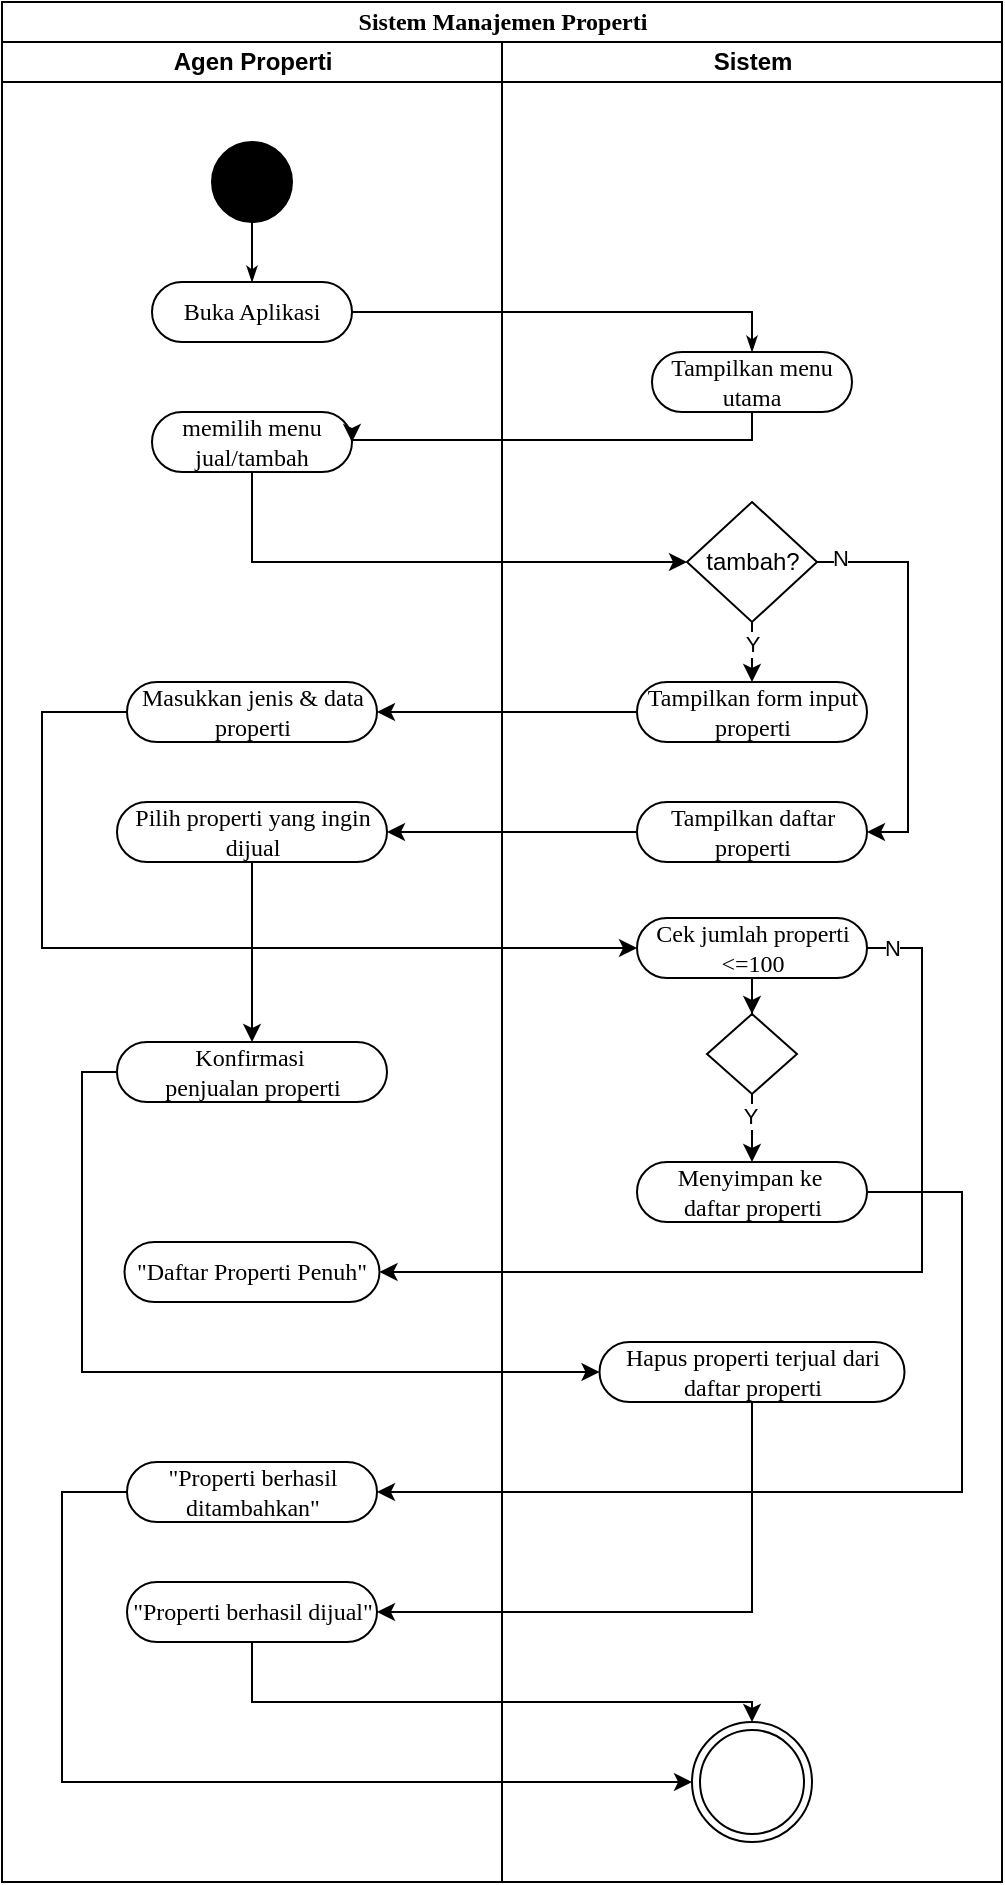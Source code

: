 <mxfile version="28.2.8">
  <diagram name="Page-1" id="0783ab3e-0a74-02c8-0abd-f7b4e66b4bec">
    <mxGraphModel dx="1482" dy="1168" grid="1" gridSize="10" guides="1" tooltips="1" connect="1" arrows="1" fold="1" page="1" pageScale="1" pageWidth="850" pageHeight="1100" background="none" math="0" shadow="0">
      <root>
        <mxCell id="0" />
        <mxCell id="1" parent="0" />
        <mxCell id="1c1d494c118603dd-1" value="Sistem Manajemen Properti" style="swimlane;html=1;childLayout=stackLayout;startSize=20;rounded=0;shadow=0;comic=0;labelBackgroundColor=none;strokeWidth=1;fontFamily=Verdana;fontSize=12;align=center;" parent="1" vertex="1">
          <mxGeometry x="40" y="30" width="500" height="940" as="geometry" />
        </mxCell>
        <mxCell id="1c1d494c118603dd-2" value="Agen Properti" style="swimlane;html=1;startSize=20;" parent="1c1d494c118603dd-1" vertex="1">
          <mxGeometry y="20" width="250" height="920" as="geometry" />
        </mxCell>
        <mxCell id="1c1d494c118603dd-6" value="memilih menu jual/tambah" style="rounded=1;whiteSpace=wrap;html=1;shadow=0;comic=0;labelBackgroundColor=none;strokeWidth=1;fontFamily=Verdana;fontSize=12;align=center;arcSize=50;" parent="1c1d494c118603dd-2" vertex="1">
          <mxGeometry x="75" y="185" width="100" height="30" as="geometry" />
        </mxCell>
        <mxCell id="60571a20871a0731-8" value="Buka Aplikasi" style="rounded=1;whiteSpace=wrap;html=1;shadow=0;comic=0;labelBackgroundColor=none;strokeWidth=1;fontFamily=Verdana;fontSize=12;align=center;arcSize=50;" parent="1c1d494c118603dd-2" vertex="1">
          <mxGeometry x="75" y="120" width="100" height="30" as="geometry" />
        </mxCell>
        <mxCell id="SfRz5qBFP8YcI-cKMZ4R-9" value="Masukkan jenis &amp;amp; data properti" style="rounded=1;whiteSpace=wrap;html=1;shadow=0;comic=0;labelBackgroundColor=none;strokeWidth=1;fontFamily=Verdana;fontSize=12;align=center;arcSize=50;" vertex="1" parent="1c1d494c118603dd-2">
          <mxGeometry x="62.5" y="320" width="125" height="30" as="geometry" />
        </mxCell>
        <mxCell id="60571a20871a0731-4" value="" style="ellipse;whiteSpace=wrap;html=1;rounded=0;shadow=0;comic=0;labelBackgroundColor=none;strokeWidth=1;fillColor=#000000;fontFamily=Verdana;fontSize=12;align=center;" parent="1c1d494c118603dd-2" vertex="1">
          <mxGeometry x="105" y="50" width="40" height="40" as="geometry" />
        </mxCell>
        <mxCell id="1c1d494c118603dd-27" style="edgeStyle=orthogonalEdgeStyle;rounded=0;html=1;labelBackgroundColor=none;startArrow=none;startFill=0;startSize=5;endArrow=classicThin;endFill=1;endSize=5;jettySize=auto;orthogonalLoop=1;strokeWidth=1;fontFamily=Verdana;fontSize=12" parent="1c1d494c118603dd-2" source="60571a20871a0731-4" target="60571a20871a0731-8" edge="1">
          <mxGeometry relative="1" as="geometry" />
        </mxCell>
        <mxCell id="SfRz5qBFP8YcI-cKMZ4R-28" style="edgeStyle=orthogonalEdgeStyle;rounded=0;orthogonalLoop=1;jettySize=auto;html=1;entryX=0.5;entryY=0;entryDx=0;entryDy=0;" edge="1" parent="1c1d494c118603dd-2" source="SfRz5qBFP8YcI-cKMZ4R-19" target="SfRz5qBFP8YcI-cKMZ4R-26">
          <mxGeometry relative="1" as="geometry" />
        </mxCell>
        <mxCell id="SfRz5qBFP8YcI-cKMZ4R-19" value="Pilih properti yang ingin dijual" style="rounded=1;whiteSpace=wrap;html=1;shadow=0;comic=0;labelBackgroundColor=none;strokeWidth=1;fontFamily=Verdana;fontSize=12;align=center;arcSize=50;" vertex="1" parent="1c1d494c118603dd-2">
          <mxGeometry x="57.5" y="380" width="135" height="30" as="geometry" />
        </mxCell>
        <mxCell id="SfRz5qBFP8YcI-cKMZ4R-26" value="Konfirmasi&amp;nbsp;&lt;div&gt;penjualan properti&lt;/div&gt;" style="rounded=1;whiteSpace=wrap;html=1;shadow=0;comic=0;labelBackgroundColor=none;strokeWidth=1;fontFamily=Verdana;fontSize=12;align=center;arcSize=50;" vertex="1" parent="1c1d494c118603dd-2">
          <mxGeometry x="57.5" y="500" width="135" height="30" as="geometry" />
        </mxCell>
        <mxCell id="SfRz5qBFP8YcI-cKMZ4R-33" value="&quot;Daftar Properti Penuh&quot;" style="rounded=1;whiteSpace=wrap;html=1;shadow=0;comic=0;labelBackgroundColor=none;strokeWidth=1;fontFamily=Verdana;fontSize=12;align=center;arcSize=50;" vertex="1" parent="1c1d494c118603dd-2">
          <mxGeometry x="61.25" y="600" width="127.5" height="30" as="geometry" />
        </mxCell>
        <mxCell id="SfRz5qBFP8YcI-cKMZ4R-49" value="&quot;Properti berhasil ditambahkan&quot;" style="rounded=1;whiteSpace=wrap;html=1;shadow=0;comic=0;labelBackgroundColor=none;strokeWidth=1;fontFamily=Verdana;fontSize=12;align=center;arcSize=50;" vertex="1" parent="1c1d494c118603dd-2">
          <mxGeometry x="62.5" y="710" width="125" height="30" as="geometry" />
        </mxCell>
        <mxCell id="SfRz5qBFP8YcI-cKMZ4R-50" value="&quot;Properti berhasil dijual&quot;" style="rounded=1;whiteSpace=wrap;html=1;shadow=0;comic=0;labelBackgroundColor=none;strokeWidth=1;fontFamily=Verdana;fontSize=12;align=center;arcSize=50;" vertex="1" parent="1c1d494c118603dd-2">
          <mxGeometry x="62.5" y="770" width="125" height="30" as="geometry" />
        </mxCell>
        <mxCell id="1c1d494c118603dd-3" value="Sistem" style="swimlane;html=1;startSize=20;" parent="1c1d494c118603dd-1" vertex="1">
          <mxGeometry x="250" y="20" width="250" height="920" as="geometry" />
        </mxCell>
        <mxCell id="SfRz5qBFP8YcI-cKMZ4R-2" value="Tampilkan menu utama" style="rounded=1;whiteSpace=wrap;html=1;shadow=0;comic=0;labelBackgroundColor=none;strokeWidth=1;fontFamily=Verdana;fontSize=12;align=center;arcSize=50;" vertex="1" parent="1c1d494c118603dd-3">
          <mxGeometry x="75" y="155" width="100" height="30" as="geometry" />
        </mxCell>
        <mxCell id="SfRz5qBFP8YcI-cKMZ4R-12" style="edgeStyle=orthogonalEdgeStyle;rounded=0;orthogonalLoop=1;jettySize=auto;html=1;entryX=1;entryY=0.5;entryDx=0;entryDy=0;" edge="1" parent="1c1d494c118603dd-3" source="SfRz5qBFP8YcI-cKMZ4R-7" target="SfRz5qBFP8YcI-cKMZ4R-18">
          <mxGeometry relative="1" as="geometry">
            <mxPoint x="190" y="410" as="targetPoint" />
            <Array as="points">
              <mxPoint x="203" y="260" />
              <mxPoint x="203" y="395" />
            </Array>
          </mxGeometry>
        </mxCell>
        <mxCell id="SfRz5qBFP8YcI-cKMZ4R-17" value="N" style="edgeLabel;html=1;align=center;verticalAlign=middle;resizable=0;points=[];" vertex="1" connectable="0" parent="SfRz5qBFP8YcI-cKMZ4R-12">
          <mxGeometry x="-0.884" y="4" relative="1" as="geometry">
            <mxPoint y="2" as="offset" />
          </mxGeometry>
        </mxCell>
        <mxCell id="SfRz5qBFP8YcI-cKMZ4R-14" style="edgeStyle=orthogonalEdgeStyle;rounded=0;orthogonalLoop=1;jettySize=auto;html=1;entryX=0.5;entryY=0;entryDx=0;entryDy=0;" edge="1" parent="1c1d494c118603dd-3" source="SfRz5qBFP8YcI-cKMZ4R-7" target="SfRz5qBFP8YcI-cKMZ4R-13">
          <mxGeometry relative="1" as="geometry" />
        </mxCell>
        <mxCell id="SfRz5qBFP8YcI-cKMZ4R-16" value="Y" style="edgeLabel;html=1;align=center;verticalAlign=middle;resizable=0;points=[];" vertex="1" connectable="0" parent="SfRz5qBFP8YcI-cKMZ4R-14">
          <mxGeometry x="-0.745" relative="1" as="geometry">
            <mxPoint y="4" as="offset" />
          </mxGeometry>
        </mxCell>
        <mxCell id="SfRz5qBFP8YcI-cKMZ4R-7" value="tambah?" style="rhombus;whiteSpace=wrap;html=1;" vertex="1" parent="1c1d494c118603dd-3">
          <mxGeometry x="92.5" y="230" width="65" height="60" as="geometry" />
        </mxCell>
        <mxCell id="SfRz5qBFP8YcI-cKMZ4R-13" value="Tampilkan form input properti" style="rounded=1;whiteSpace=wrap;html=1;shadow=0;comic=0;labelBackgroundColor=none;strokeWidth=1;fontFamily=Verdana;fontSize=12;align=center;arcSize=50;" vertex="1" parent="1c1d494c118603dd-3">
          <mxGeometry x="67.5" y="320" width="115" height="30" as="geometry" />
        </mxCell>
        <mxCell id="SfRz5qBFP8YcI-cKMZ4R-18" value="Tampilkan daftar properti" style="rounded=1;whiteSpace=wrap;html=1;shadow=0;comic=0;labelBackgroundColor=none;strokeWidth=1;fontFamily=Verdana;fontSize=12;align=center;arcSize=50;" vertex="1" parent="1c1d494c118603dd-3">
          <mxGeometry x="67.5" y="380" width="115" height="30" as="geometry" />
        </mxCell>
        <mxCell id="SfRz5qBFP8YcI-cKMZ4R-25" style="edgeStyle=orthogonalEdgeStyle;rounded=0;orthogonalLoop=1;jettySize=auto;html=1;entryX=0.5;entryY=0;entryDx=0;entryDy=0;" edge="1" parent="1c1d494c118603dd-3" source="SfRz5qBFP8YcI-cKMZ4R-21" target="SfRz5qBFP8YcI-cKMZ4R-24">
          <mxGeometry relative="1" as="geometry" />
        </mxCell>
        <mxCell id="SfRz5qBFP8YcI-cKMZ4R-21" value="Cek jumlah properti &amp;lt;=100" style="rounded=1;whiteSpace=wrap;html=1;shadow=0;comic=0;labelBackgroundColor=none;strokeWidth=1;fontFamily=Verdana;fontSize=12;align=center;arcSize=50;" vertex="1" parent="1c1d494c118603dd-3">
          <mxGeometry x="67.5" y="438" width="115" height="30" as="geometry" />
        </mxCell>
        <mxCell id="SfRz5qBFP8YcI-cKMZ4R-31" style="edgeStyle=orthogonalEdgeStyle;rounded=0;orthogonalLoop=1;jettySize=auto;html=1;entryX=0.5;entryY=0;entryDx=0;entryDy=0;" edge="1" parent="1c1d494c118603dd-3" source="SfRz5qBFP8YcI-cKMZ4R-24" target="SfRz5qBFP8YcI-cKMZ4R-29">
          <mxGeometry relative="1" as="geometry" />
        </mxCell>
        <mxCell id="SfRz5qBFP8YcI-cKMZ4R-32" value="Y" style="edgeLabel;html=1;align=center;verticalAlign=middle;resizable=0;points=[];" vertex="1" connectable="0" parent="SfRz5qBFP8YcI-cKMZ4R-31">
          <mxGeometry x="-0.549" y="-1" relative="1" as="geometry">
            <mxPoint as="offset" />
          </mxGeometry>
        </mxCell>
        <mxCell id="SfRz5qBFP8YcI-cKMZ4R-24" value="" style="rhombus;whiteSpace=wrap;html=1;" vertex="1" parent="1c1d494c118603dd-3">
          <mxGeometry x="102.5" y="486" width="45" height="40" as="geometry" />
        </mxCell>
        <mxCell id="SfRz5qBFP8YcI-cKMZ4R-29" value="Menyimpan ke&amp;nbsp;&lt;div&gt;daftar properti&lt;/div&gt;" style="rounded=1;whiteSpace=wrap;html=1;shadow=0;comic=0;labelBackgroundColor=none;strokeWidth=1;fontFamily=Verdana;fontSize=12;align=center;arcSize=50;" vertex="1" parent="1c1d494c118603dd-3">
          <mxGeometry x="67.5" y="560" width="115" height="30" as="geometry" />
        </mxCell>
        <mxCell id="SfRz5qBFP8YcI-cKMZ4R-30" style="edgeStyle=orthogonalEdgeStyle;rounded=0;orthogonalLoop=1;jettySize=auto;html=1;exitX=0.5;exitY=1;exitDx=0;exitDy=0;" edge="1" parent="1c1d494c118603dd-3" source="SfRz5qBFP8YcI-cKMZ4R-29" target="SfRz5qBFP8YcI-cKMZ4R-29">
          <mxGeometry relative="1" as="geometry" />
        </mxCell>
        <mxCell id="SfRz5qBFP8YcI-cKMZ4R-47" value="Hapus properti terjual dari daftar properti" style="rounded=1;whiteSpace=wrap;html=1;shadow=0;comic=0;labelBackgroundColor=none;strokeWidth=1;fontFamily=Verdana;fontSize=12;align=center;arcSize=50;" vertex="1" parent="1c1d494c118603dd-3">
          <mxGeometry x="48.75" y="650" width="152.5" height="30" as="geometry" />
        </mxCell>
        <mxCell id="SfRz5qBFP8YcI-cKMZ4R-54" value="" style="ellipse;html=1;shape=endState;fillColor=#FFFFFF;strokeColor=#000000;" vertex="1" parent="1c1d494c118603dd-3">
          <mxGeometry x="95" y="840" width="60" height="60" as="geometry" />
        </mxCell>
        <mxCell id="1c1d494c118603dd-28" style="edgeStyle=orthogonalEdgeStyle;rounded=0;html=1;entryX=0.5;entryY=0;labelBackgroundColor=none;startArrow=none;startFill=0;startSize=5;endArrow=classicThin;endFill=1;endSize=5;jettySize=auto;orthogonalLoop=1;strokeWidth=1;fontFamily=Verdana;fontSize=12;entryDx=0;entryDy=0;exitX=1;exitY=0.5;exitDx=0;exitDy=0;" parent="1c1d494c118603dd-1" source="60571a20871a0731-8" target="SfRz5qBFP8YcI-cKMZ4R-2" edge="1">
          <mxGeometry relative="1" as="geometry">
            <Array as="points">
              <mxPoint x="375" y="155" />
            </Array>
            <mxPoint x="353.5" y="180" as="targetPoint" />
          </mxGeometry>
        </mxCell>
        <mxCell id="SfRz5qBFP8YcI-cKMZ4R-5" style="edgeStyle=orthogonalEdgeStyle;rounded=0;orthogonalLoop=1;jettySize=auto;html=1;entryX=1;entryY=0.5;entryDx=0;entryDy=0;exitX=0.5;exitY=1;exitDx=0;exitDy=0;" edge="1" parent="1c1d494c118603dd-1" source="SfRz5qBFP8YcI-cKMZ4R-2" target="1c1d494c118603dd-6">
          <mxGeometry relative="1" as="geometry">
            <mxPoint x="190" y="200" as="targetPoint" />
            <Array as="points">
              <mxPoint x="375" y="219" />
            </Array>
          </mxGeometry>
        </mxCell>
        <mxCell id="SfRz5qBFP8YcI-cKMZ4R-8" style="edgeStyle=orthogonalEdgeStyle;rounded=0;orthogonalLoop=1;jettySize=auto;html=1;entryX=0;entryY=0.5;entryDx=0;entryDy=0;exitX=0.5;exitY=1;exitDx=0;exitDy=0;" edge="1" parent="1c1d494c118603dd-1" source="1c1d494c118603dd-6" target="SfRz5qBFP8YcI-cKMZ4R-7">
          <mxGeometry relative="1" as="geometry">
            <Array as="points">
              <mxPoint x="125" y="280" />
            </Array>
          </mxGeometry>
        </mxCell>
        <mxCell id="SfRz5qBFP8YcI-cKMZ4R-15" style="edgeStyle=orthogonalEdgeStyle;rounded=0;orthogonalLoop=1;jettySize=auto;html=1;entryX=1;entryY=0.5;entryDx=0;entryDy=0;" edge="1" parent="1c1d494c118603dd-1" source="SfRz5qBFP8YcI-cKMZ4R-13" target="SfRz5qBFP8YcI-cKMZ4R-9">
          <mxGeometry relative="1" as="geometry" />
        </mxCell>
        <mxCell id="SfRz5qBFP8YcI-cKMZ4R-20" style="edgeStyle=orthogonalEdgeStyle;rounded=0;orthogonalLoop=1;jettySize=auto;html=1;entryX=1;entryY=0.5;entryDx=0;entryDy=0;" edge="1" parent="1c1d494c118603dd-1" source="SfRz5qBFP8YcI-cKMZ4R-18" target="SfRz5qBFP8YcI-cKMZ4R-19">
          <mxGeometry relative="1" as="geometry" />
        </mxCell>
        <mxCell id="SfRz5qBFP8YcI-cKMZ4R-22" style="edgeStyle=orthogonalEdgeStyle;rounded=0;orthogonalLoop=1;jettySize=auto;html=1;entryX=0;entryY=0.5;entryDx=0;entryDy=0;exitX=0;exitY=0.5;exitDx=0;exitDy=0;" edge="1" parent="1c1d494c118603dd-1" source="SfRz5qBFP8YcI-cKMZ4R-9" target="SfRz5qBFP8YcI-cKMZ4R-21">
          <mxGeometry relative="1" as="geometry">
            <Array as="points">
              <mxPoint x="20" y="355" />
              <mxPoint x="20" y="473" />
            </Array>
          </mxGeometry>
        </mxCell>
        <mxCell id="SfRz5qBFP8YcI-cKMZ4R-35" style="edgeStyle=orthogonalEdgeStyle;rounded=0;orthogonalLoop=1;jettySize=auto;html=1;entryX=1;entryY=0.5;entryDx=0;entryDy=0;" edge="1" parent="1c1d494c118603dd-1" source="SfRz5qBFP8YcI-cKMZ4R-21" target="SfRz5qBFP8YcI-cKMZ4R-33">
          <mxGeometry relative="1" as="geometry">
            <Array as="points">
              <mxPoint x="460" y="473" />
              <mxPoint x="460" y="635" />
            </Array>
          </mxGeometry>
        </mxCell>
        <mxCell id="SfRz5qBFP8YcI-cKMZ4R-36" value="N" style="edgeLabel;html=1;align=center;verticalAlign=middle;resizable=0;points=[];" vertex="1" connectable="0" parent="SfRz5qBFP8YcI-cKMZ4R-35">
          <mxGeometry x="-0.958" relative="1" as="geometry">
            <mxPoint x="3" as="offset" />
          </mxGeometry>
        </mxCell>
        <mxCell id="SfRz5qBFP8YcI-cKMZ4R-48" style="edgeStyle=orthogonalEdgeStyle;rounded=0;orthogonalLoop=1;jettySize=auto;html=1;entryX=0;entryY=0.5;entryDx=0;entryDy=0;exitX=0;exitY=0.5;exitDx=0;exitDy=0;" edge="1" parent="1c1d494c118603dd-1" source="SfRz5qBFP8YcI-cKMZ4R-26" target="SfRz5qBFP8YcI-cKMZ4R-47">
          <mxGeometry relative="1" as="geometry">
            <Array as="points">
              <mxPoint x="40" y="535" />
              <mxPoint x="40" y="685" />
            </Array>
          </mxGeometry>
        </mxCell>
        <mxCell id="SfRz5qBFP8YcI-cKMZ4R-52" style="edgeStyle=orthogonalEdgeStyle;rounded=0;orthogonalLoop=1;jettySize=auto;html=1;entryX=1;entryY=0.5;entryDx=0;entryDy=0;" edge="1" parent="1c1d494c118603dd-1" source="SfRz5qBFP8YcI-cKMZ4R-29" target="SfRz5qBFP8YcI-cKMZ4R-49">
          <mxGeometry relative="1" as="geometry">
            <Array as="points">
              <mxPoint x="480" y="595" />
              <mxPoint x="480" y="745" />
            </Array>
          </mxGeometry>
        </mxCell>
        <mxCell id="SfRz5qBFP8YcI-cKMZ4R-53" style="edgeStyle=orthogonalEdgeStyle;rounded=0;orthogonalLoop=1;jettySize=auto;html=1;entryX=1;entryY=0.5;entryDx=0;entryDy=0;exitX=0.5;exitY=1;exitDx=0;exitDy=0;" edge="1" parent="1c1d494c118603dd-1" source="SfRz5qBFP8YcI-cKMZ4R-47" target="SfRz5qBFP8YcI-cKMZ4R-50">
          <mxGeometry relative="1" as="geometry">
            <Array as="points">
              <mxPoint x="375" y="805" />
            </Array>
          </mxGeometry>
        </mxCell>
        <mxCell id="SfRz5qBFP8YcI-cKMZ4R-55" style="edgeStyle=orthogonalEdgeStyle;rounded=0;orthogonalLoop=1;jettySize=auto;html=1;entryX=0;entryY=0.5;entryDx=0;entryDy=0;" edge="1" parent="1c1d494c118603dd-1" source="SfRz5qBFP8YcI-cKMZ4R-49" target="SfRz5qBFP8YcI-cKMZ4R-54">
          <mxGeometry relative="1" as="geometry">
            <Array as="points">
              <mxPoint x="30" y="745" />
              <mxPoint x="30" y="890" />
            </Array>
          </mxGeometry>
        </mxCell>
        <mxCell id="SfRz5qBFP8YcI-cKMZ4R-58" style="edgeStyle=orthogonalEdgeStyle;rounded=0;orthogonalLoop=1;jettySize=auto;html=1;entryX=0.5;entryY=0;entryDx=0;entryDy=0;" edge="1" parent="1c1d494c118603dd-1" source="SfRz5qBFP8YcI-cKMZ4R-50" target="SfRz5qBFP8YcI-cKMZ4R-54">
          <mxGeometry relative="1" as="geometry">
            <Array as="points">
              <mxPoint x="125" y="850" />
              <mxPoint x="375" y="850" />
            </Array>
          </mxGeometry>
        </mxCell>
      </root>
    </mxGraphModel>
  </diagram>
</mxfile>
